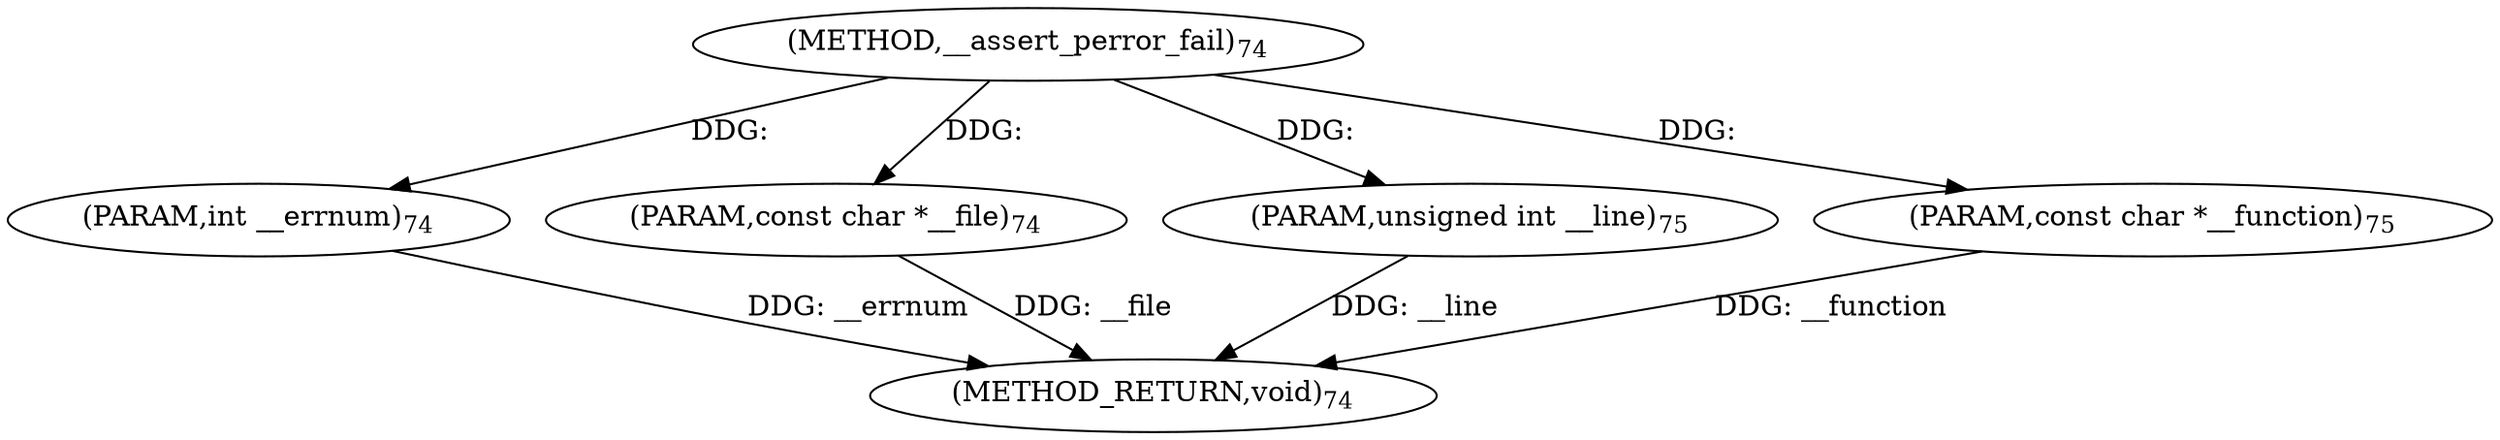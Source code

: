 digraph "__assert_perror_fail" {  
"98717" [label = <(METHOD,__assert_perror_fail)<SUB>74</SUB>> ]
"98722" [label = <(METHOD_RETURN,void)<SUB>74</SUB>> ]
"98718" [label = <(PARAM,int __errnum)<SUB>74</SUB>> ]
"98719" [label = <(PARAM,const char *__file)<SUB>74</SUB>> ]
"98720" [label = <(PARAM,unsigned int __line)<SUB>75</SUB>> ]
"98721" [label = <(PARAM,const char *__function)<SUB>75</SUB>> ]
  "98718" -> "98722"  [ label = "DDG: __errnum"] 
  "98719" -> "98722"  [ label = "DDG: __file"] 
  "98720" -> "98722"  [ label = "DDG: __line"] 
  "98721" -> "98722"  [ label = "DDG: __function"] 
  "98717" -> "98718"  [ label = "DDG: "] 
  "98717" -> "98719"  [ label = "DDG: "] 
  "98717" -> "98720"  [ label = "DDG: "] 
  "98717" -> "98721"  [ label = "DDG: "] 
}
